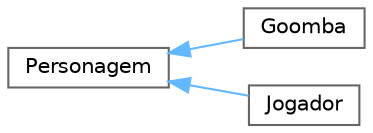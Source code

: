 digraph "Representação gráfica da hiearquia da classe"
{
 // LATEX_PDF_SIZE
  bgcolor="transparent";
  edge [fontname=Helvetica,fontsize=10,labelfontname=Helvetica,labelfontsize=10];
  node [fontname=Helvetica,fontsize=10,shape=box,height=0.2,width=0.4];
  rankdir="LR";
  Node0 [id="Node000000",label="Personagem",height=0.2,width=0.4,color="grey40", fillcolor="white", style="filled",URL="$class_personagem.html",tooltip=" "];
  Node0 -> Node1 [id="edge2_Node000000_Node000001",dir="back",color="steelblue1",style="solid",tooltip=" "];
  Node1 [id="Node000001",label="Goomba",height=0.2,width=0.4,color="grey40", fillcolor="white", style="filled",URL="$class_goomba.html",tooltip=" "];
  Node0 -> Node2 [id="edge3_Node000000_Node000002",dir="back",color="steelblue1",style="solid",tooltip=" "];
  Node2 [id="Node000002",label="Jogador",height=0.2,width=0.4,color="grey40", fillcolor="white", style="filled",URL="$class_jogador.html",tooltip=" "];
}
